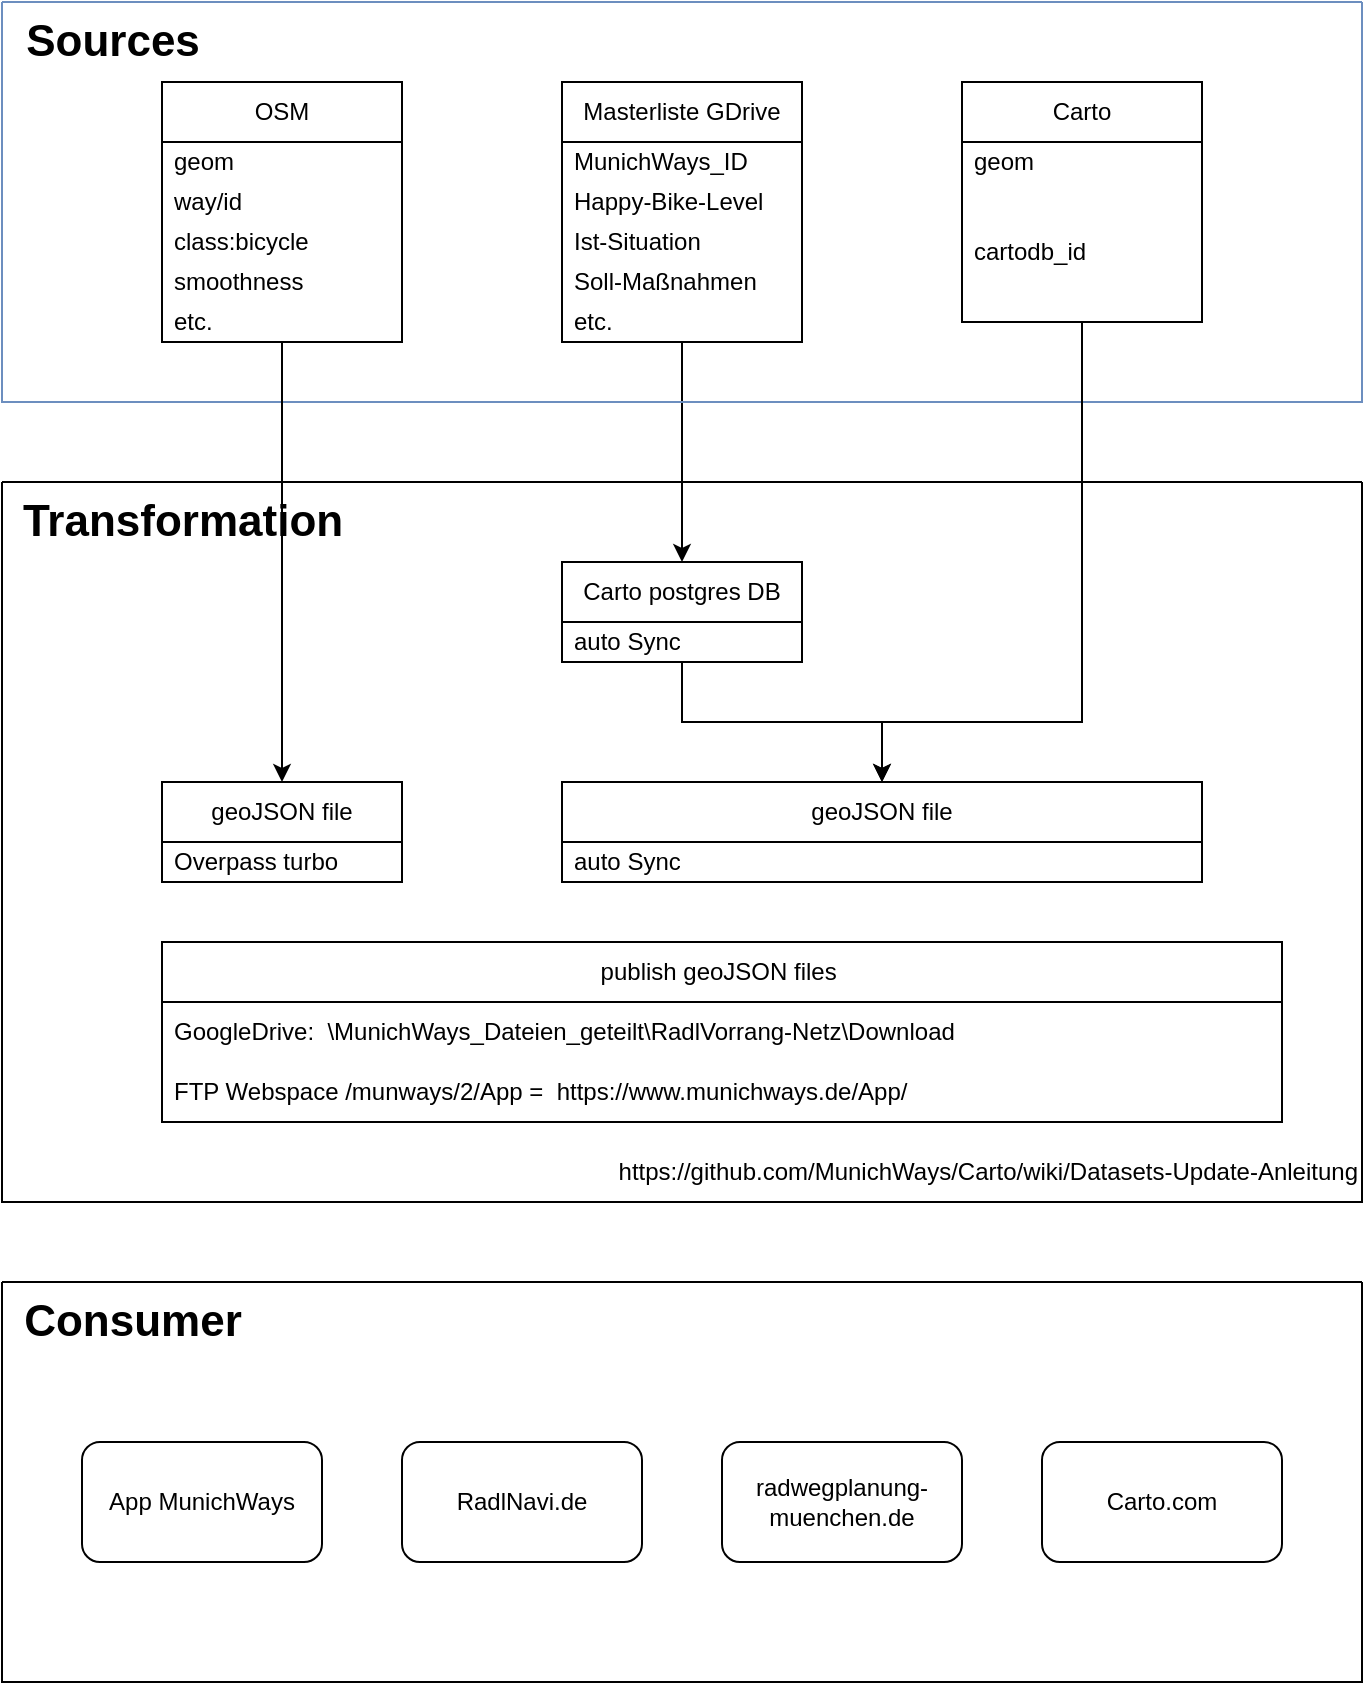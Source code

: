 <mxfile version="22.1.18" type="github">
  <diagram name="Seite-1" id="1gigDWmgY16nIXidn-Pi">
    <mxGraphModel dx="1145" dy="576" grid="1" gridSize="10" guides="1" tooltips="1" connect="1" arrows="1" fold="1" page="1" pageScale="1" pageWidth="827" pageHeight="1169" math="0" shadow="0">
      <root>
        <mxCell id="0" />
        <mxCell id="1" parent="0" />
        <mxCell id="Gjcdm5e2cdCdozhZfkkM-72" value="" style="edgeStyle=orthogonalEdgeStyle;rounded=0;orthogonalLoop=1;jettySize=auto;html=1;" edge="1" parent="1" source="Gjcdm5e2cdCdozhZfkkM-10" target="Gjcdm5e2cdCdozhZfkkM-66">
          <mxGeometry relative="1" as="geometry" />
        </mxCell>
        <mxCell id="Gjcdm5e2cdCdozhZfkkM-10" value="Masterliste GDrive" style="swimlane;fontStyle=0;childLayout=stackLayout;horizontal=1;startSize=30;horizontalStack=0;resizeParent=1;resizeParentMax=0;resizeLast=0;collapsible=1;marginBottom=0;whiteSpace=wrap;html=1;" vertex="1" parent="1">
          <mxGeometry x="320" y="80" width="120" height="130" as="geometry" />
        </mxCell>
        <mxCell id="Gjcdm5e2cdCdozhZfkkM-12" value="MunichWays_ID" style="text;strokeColor=none;fillColor=none;align=left;verticalAlign=middle;spacingLeft=4;spacingRight=4;overflow=hidden;points=[[0,0.5],[1,0.5]];portConstraint=eastwest;rotatable=0;whiteSpace=wrap;html=1;" vertex="1" parent="Gjcdm5e2cdCdozhZfkkM-10">
          <mxGeometry y="30" width="120" height="20" as="geometry" />
        </mxCell>
        <mxCell id="Gjcdm5e2cdCdozhZfkkM-13" value="Happy-Bike-Level" style="text;strokeColor=none;fillColor=none;align=left;verticalAlign=middle;spacingLeft=4;spacingRight=4;overflow=hidden;points=[[0,0.5],[1,0.5]];portConstraint=eastwest;rotatable=0;whiteSpace=wrap;html=1;" vertex="1" parent="Gjcdm5e2cdCdozhZfkkM-10">
          <mxGeometry y="50" width="120" height="20" as="geometry" />
        </mxCell>
        <mxCell id="Gjcdm5e2cdCdozhZfkkM-14" value="Ist-Situation" style="text;strokeColor=none;fillColor=none;align=left;verticalAlign=middle;spacingLeft=4;spacingRight=4;overflow=hidden;points=[[0,0.5],[1,0.5]];portConstraint=eastwest;rotatable=0;whiteSpace=wrap;html=1;" vertex="1" parent="Gjcdm5e2cdCdozhZfkkM-10">
          <mxGeometry y="70" width="120" height="20" as="geometry" />
        </mxCell>
        <mxCell id="Gjcdm5e2cdCdozhZfkkM-15" value="Soll-Maßnahmen" style="text;strokeColor=none;fillColor=none;align=left;verticalAlign=middle;spacingLeft=4;spacingRight=4;overflow=hidden;points=[[0,0.5],[1,0.5]];portConstraint=eastwest;rotatable=0;whiteSpace=wrap;html=1;" vertex="1" parent="Gjcdm5e2cdCdozhZfkkM-10">
          <mxGeometry y="90" width="120" height="20" as="geometry" />
        </mxCell>
        <mxCell id="Gjcdm5e2cdCdozhZfkkM-16" value="etc." style="text;strokeColor=none;fillColor=none;align=left;verticalAlign=middle;spacingLeft=4;spacingRight=4;overflow=hidden;points=[[0,0.5],[1,0.5]];portConstraint=eastwest;rotatable=0;whiteSpace=wrap;html=1;" vertex="1" parent="Gjcdm5e2cdCdozhZfkkM-10">
          <mxGeometry y="110" width="120" height="20" as="geometry" />
        </mxCell>
        <mxCell id="Gjcdm5e2cdCdozhZfkkM-23" value="" style="swimlane;startSize=0;fillColor=#dae8fc;strokeColor=#6c8ebf;fillStyle=auto;" vertex="1" parent="1">
          <mxGeometry x="40" y="40" width="680" height="200" as="geometry" />
        </mxCell>
        <mxCell id="Gjcdm5e2cdCdozhZfkkM-24" value="&lt;b&gt;&lt;font style=&quot;font-size: 22px;&quot;&gt;Sources&lt;/font&gt;&lt;/b&gt;" style="text;html=1;align=center;verticalAlign=middle;resizable=0;points=[];autosize=1;strokeColor=none;fillColor=none;" vertex="1" parent="Gjcdm5e2cdCdozhZfkkM-23">
          <mxGeometry width="110" height="40" as="geometry" />
        </mxCell>
        <mxCell id="Gjcdm5e2cdCdozhZfkkM-17" value="Carto" style="swimlane;fontStyle=0;childLayout=stackLayout;horizontal=1;startSize=30;horizontalStack=0;resizeParent=1;resizeParentMax=0;resizeLast=0;collapsible=1;marginBottom=0;whiteSpace=wrap;html=1;" vertex="1" parent="Gjcdm5e2cdCdozhZfkkM-23">
          <mxGeometry x="480" y="40" width="120" height="120" as="geometry" />
        </mxCell>
        <mxCell id="Gjcdm5e2cdCdozhZfkkM-18" value="geom" style="text;strokeColor=none;fillColor=none;align=left;verticalAlign=middle;spacingLeft=4;spacingRight=4;overflow=hidden;points=[[0,0.5],[1,0.5]];portConstraint=eastwest;rotatable=0;whiteSpace=wrap;html=1;" vertex="1" parent="Gjcdm5e2cdCdozhZfkkM-17">
          <mxGeometry y="30" width="120" height="20" as="geometry" />
        </mxCell>
        <mxCell id="Gjcdm5e2cdCdozhZfkkM-19" value="cartodb_id" style="text;strokeColor=none;fillColor=none;align=left;verticalAlign=middle;spacingLeft=4;spacingRight=4;overflow=hidden;points=[[0,0.5],[1,0.5]];portConstraint=eastwest;rotatable=0;whiteSpace=wrap;html=1;" vertex="1" parent="Gjcdm5e2cdCdozhZfkkM-17">
          <mxGeometry y="50" width="120" height="70" as="geometry" />
        </mxCell>
        <mxCell id="Gjcdm5e2cdCdozhZfkkM-4" value="OSM" style="swimlane;fontStyle=0;childLayout=stackLayout;horizontal=1;startSize=30;horizontalStack=0;resizeParent=1;resizeParentMax=0;resizeLast=0;collapsible=1;marginBottom=0;whiteSpace=wrap;html=1;" vertex="1" parent="Gjcdm5e2cdCdozhZfkkM-23">
          <mxGeometry x="80" y="40" width="120" height="130" as="geometry" />
        </mxCell>
        <mxCell id="Gjcdm5e2cdCdozhZfkkM-5" value="geom" style="text;strokeColor=none;fillColor=none;align=left;verticalAlign=middle;spacingLeft=4;spacingRight=4;overflow=hidden;points=[[0,0.5],[1,0.5]];portConstraint=eastwest;rotatable=0;whiteSpace=wrap;html=1;" vertex="1" parent="Gjcdm5e2cdCdozhZfkkM-4">
          <mxGeometry y="30" width="120" height="20" as="geometry" />
        </mxCell>
        <mxCell id="Gjcdm5e2cdCdozhZfkkM-6" value="way/id" style="text;strokeColor=none;fillColor=none;align=left;verticalAlign=middle;spacingLeft=4;spacingRight=4;overflow=hidden;points=[[0,0.5],[1,0.5]];portConstraint=eastwest;rotatable=0;whiteSpace=wrap;html=1;" vertex="1" parent="Gjcdm5e2cdCdozhZfkkM-4">
          <mxGeometry y="50" width="120" height="20" as="geometry" />
        </mxCell>
        <mxCell id="Gjcdm5e2cdCdozhZfkkM-9" value="class:bicycle" style="text;strokeColor=none;fillColor=none;align=left;verticalAlign=middle;spacingLeft=4;spacingRight=4;overflow=hidden;points=[[0,0.5],[1,0.5]];portConstraint=eastwest;rotatable=0;whiteSpace=wrap;html=1;" vertex="1" parent="Gjcdm5e2cdCdozhZfkkM-4">
          <mxGeometry y="70" width="120" height="20" as="geometry" />
        </mxCell>
        <mxCell id="Gjcdm5e2cdCdozhZfkkM-7" value="smoothness" style="text;strokeColor=none;fillColor=none;align=left;verticalAlign=middle;spacingLeft=4;spacingRight=4;overflow=hidden;points=[[0,0.5],[1,0.5]];portConstraint=eastwest;rotatable=0;whiteSpace=wrap;html=1;" vertex="1" parent="Gjcdm5e2cdCdozhZfkkM-4">
          <mxGeometry y="90" width="120" height="20" as="geometry" />
        </mxCell>
        <mxCell id="Gjcdm5e2cdCdozhZfkkM-8" value="etc." style="text;strokeColor=none;fillColor=none;align=left;verticalAlign=middle;spacingLeft=4;spacingRight=4;overflow=hidden;points=[[0,0.5],[1,0.5]];portConstraint=eastwest;rotatable=0;whiteSpace=wrap;html=1;" vertex="1" parent="Gjcdm5e2cdCdozhZfkkM-4">
          <mxGeometry y="110" width="120" height="20" as="geometry" />
        </mxCell>
        <mxCell id="Gjcdm5e2cdCdozhZfkkM-38" value="" style="swimlane;startSize=0;" vertex="1" parent="1">
          <mxGeometry x="40" y="680" width="680" height="200" as="geometry" />
        </mxCell>
        <mxCell id="Gjcdm5e2cdCdozhZfkkM-39" value="&lt;font style=&quot;font-size: 22px;&quot;&gt;&lt;b&gt;Consumer&lt;/b&gt;&lt;/font&gt;" style="text;html=1;align=center;verticalAlign=middle;resizable=0;points=[];autosize=1;strokeColor=none;fillColor=none;" vertex="1" parent="Gjcdm5e2cdCdozhZfkkM-38">
          <mxGeometry width="130" height="40" as="geometry" />
        </mxCell>
        <mxCell id="Gjcdm5e2cdCdozhZfkkM-44" value="App MunichWays" style="rounded=1;whiteSpace=wrap;html=1;" vertex="1" parent="Gjcdm5e2cdCdozhZfkkM-38">
          <mxGeometry x="40" y="80" width="120" height="60" as="geometry" />
        </mxCell>
        <mxCell id="Gjcdm5e2cdCdozhZfkkM-45" value="RadlNavi.de" style="rounded=1;whiteSpace=wrap;html=1;" vertex="1" parent="Gjcdm5e2cdCdozhZfkkM-38">
          <mxGeometry x="200" y="80" width="120" height="60" as="geometry" />
        </mxCell>
        <mxCell id="Gjcdm5e2cdCdozhZfkkM-46" value="Carto.com" style="rounded=1;whiteSpace=wrap;html=1;" vertex="1" parent="Gjcdm5e2cdCdozhZfkkM-38">
          <mxGeometry x="520" y="80" width="120" height="60" as="geometry" />
        </mxCell>
        <mxCell id="Gjcdm5e2cdCdozhZfkkM-47" value="radwegplanung-muenchen.de" style="rounded=1;whiteSpace=wrap;html=1;" vertex="1" parent="Gjcdm5e2cdCdozhZfkkM-38">
          <mxGeometry x="360" y="80" width="120" height="60" as="geometry" />
        </mxCell>
        <mxCell id="Gjcdm5e2cdCdozhZfkkM-48" value="" style="swimlane;startSize=0;" vertex="1" parent="1">
          <mxGeometry x="40" y="280" width="680" height="360" as="geometry" />
        </mxCell>
        <mxCell id="Gjcdm5e2cdCdozhZfkkM-50" value="&lt;b&gt;&lt;font style=&quot;font-size: 22px;&quot;&gt;Transformation&lt;/font&gt;&lt;/b&gt;" style="text;html=1;align=center;verticalAlign=middle;resizable=0;points=[];autosize=1;strokeColor=none;fillColor=none;" vertex="1" parent="Gjcdm5e2cdCdozhZfkkM-48">
          <mxGeometry width="180" height="40" as="geometry" />
        </mxCell>
        <mxCell id="Gjcdm5e2cdCdozhZfkkM-51" value="geoJSON file" style="swimlane;fontStyle=0;childLayout=stackLayout;horizontal=1;startSize=30;horizontalStack=0;resizeParent=1;resizeParentMax=0;resizeLast=0;collapsible=1;marginBottom=0;whiteSpace=wrap;html=1;" vertex="1" parent="Gjcdm5e2cdCdozhZfkkM-48">
          <mxGeometry x="80" y="150" width="120" height="50" as="geometry" />
        </mxCell>
        <mxCell id="Gjcdm5e2cdCdozhZfkkM-52" value="Overpass turbo" style="text;strokeColor=none;fillColor=none;align=left;verticalAlign=middle;spacingLeft=4;spacingRight=4;overflow=hidden;points=[[0,0.5],[1,0.5]];portConstraint=eastwest;rotatable=0;whiteSpace=wrap;html=1;" vertex="1" parent="Gjcdm5e2cdCdozhZfkkM-51">
          <mxGeometry y="30" width="120" height="20" as="geometry" />
        </mxCell>
        <mxCell id="Gjcdm5e2cdCdozhZfkkM-58" value="https://github.com/MunichWays/Carto/wiki/Datasets-Update-Anleitung" style="text;html=1;strokeColor=none;fillColor=none;align=right;verticalAlign=middle;whiteSpace=wrap;rounded=0;" vertex="1" parent="Gjcdm5e2cdCdozhZfkkM-48">
          <mxGeometry y="330" width="680" height="30" as="geometry" />
        </mxCell>
        <mxCell id="Gjcdm5e2cdCdozhZfkkM-81" value="" style="edgeStyle=orthogonalEdgeStyle;rounded=0;orthogonalLoop=1;jettySize=auto;html=1;" edge="1" parent="Gjcdm5e2cdCdozhZfkkM-48" source="Gjcdm5e2cdCdozhZfkkM-66" target="Gjcdm5e2cdCdozhZfkkM-79">
          <mxGeometry relative="1" as="geometry" />
        </mxCell>
        <mxCell id="Gjcdm5e2cdCdozhZfkkM-66" value="Carto postgres DB" style="swimlane;fontStyle=0;childLayout=stackLayout;horizontal=1;startSize=30;horizontalStack=0;resizeParent=1;resizeParentMax=0;resizeLast=0;collapsible=1;marginBottom=0;whiteSpace=wrap;html=1;" vertex="1" parent="Gjcdm5e2cdCdozhZfkkM-48">
          <mxGeometry x="280" y="40" width="120" height="50" as="geometry" />
        </mxCell>
        <mxCell id="Gjcdm5e2cdCdozhZfkkM-67" value="auto Sync" style="text;strokeColor=none;fillColor=none;align=left;verticalAlign=middle;spacingLeft=4;spacingRight=4;overflow=hidden;points=[[0,0.5],[1,0.5]];portConstraint=eastwest;rotatable=0;whiteSpace=wrap;html=1;" vertex="1" parent="Gjcdm5e2cdCdozhZfkkM-66">
          <mxGeometry y="30" width="120" height="20" as="geometry" />
        </mxCell>
        <mxCell id="Gjcdm5e2cdCdozhZfkkM-75" value="publish geoJSON files&amp;nbsp;" style="swimlane;fontStyle=0;childLayout=stackLayout;horizontal=1;startSize=30;horizontalStack=0;resizeParent=1;resizeParentMax=0;resizeLast=0;collapsible=1;marginBottom=0;whiteSpace=wrap;html=1;" vertex="1" parent="Gjcdm5e2cdCdozhZfkkM-48">
          <mxGeometry x="80" y="230" width="560" height="90" as="geometry" />
        </mxCell>
        <mxCell id="Gjcdm5e2cdCdozhZfkkM-76" value="GoogleDrive:&amp;nbsp; \MunichWays_Dateien_geteilt\RadlVorrang-Netz\Download&amp;nbsp;" style="text;strokeColor=none;fillColor=none;align=left;verticalAlign=middle;spacingLeft=4;spacingRight=4;overflow=hidden;points=[[0,0.5],[1,0.5]];portConstraint=eastwest;rotatable=0;whiteSpace=wrap;html=1;" vertex="1" parent="Gjcdm5e2cdCdozhZfkkM-75">
          <mxGeometry y="30" width="560" height="30" as="geometry" />
        </mxCell>
        <mxCell id="Gjcdm5e2cdCdozhZfkkM-77" value="FTP Webspace /munways/2/App =&amp;nbsp; https://www.munichways.de/App/&amp;nbsp;" style="text;strokeColor=none;fillColor=none;align=left;verticalAlign=middle;spacingLeft=4;spacingRight=4;overflow=hidden;points=[[0,0.5],[1,0.5]];portConstraint=eastwest;rotatable=0;whiteSpace=wrap;html=1;" vertex="1" parent="Gjcdm5e2cdCdozhZfkkM-75">
          <mxGeometry y="60" width="560" height="30" as="geometry" />
        </mxCell>
        <mxCell id="Gjcdm5e2cdCdozhZfkkM-79" value="geoJSON file" style="swimlane;fontStyle=0;childLayout=stackLayout;horizontal=1;startSize=30;horizontalStack=0;resizeParent=1;resizeParentMax=0;resizeLast=0;collapsible=1;marginBottom=0;whiteSpace=wrap;html=1;" vertex="1" parent="Gjcdm5e2cdCdozhZfkkM-48">
          <mxGeometry x="280" y="150" width="320" height="50" as="geometry" />
        </mxCell>
        <mxCell id="Gjcdm5e2cdCdozhZfkkM-80" value="auto Sync" style="text;strokeColor=none;fillColor=none;align=left;verticalAlign=middle;spacingLeft=4;spacingRight=4;overflow=hidden;points=[[0,0.5],[1,0.5]];portConstraint=eastwest;rotatable=0;whiteSpace=wrap;html=1;" vertex="1" parent="Gjcdm5e2cdCdozhZfkkM-79">
          <mxGeometry y="30" width="320" height="20" as="geometry" />
        </mxCell>
        <mxCell id="Gjcdm5e2cdCdozhZfkkM-49" style="edgeStyle=orthogonalEdgeStyle;rounded=0;orthogonalLoop=1;jettySize=auto;html=1;exitX=0.5;exitY=1;exitDx=0;exitDy=0;" edge="1" parent="1" source="Gjcdm5e2cdCdozhZfkkM-23" target="Gjcdm5e2cdCdozhZfkkM-23">
          <mxGeometry relative="1" as="geometry" />
        </mxCell>
        <mxCell id="Gjcdm5e2cdCdozhZfkkM-57" value="" style="edgeStyle=orthogonalEdgeStyle;rounded=0;orthogonalLoop=1;jettySize=auto;html=1;" edge="1" parent="1" source="Gjcdm5e2cdCdozhZfkkM-4" target="Gjcdm5e2cdCdozhZfkkM-51">
          <mxGeometry relative="1" as="geometry" />
        </mxCell>
        <mxCell id="Gjcdm5e2cdCdozhZfkkM-82" style="edgeStyle=orthogonalEdgeStyle;rounded=0;orthogonalLoop=1;jettySize=auto;html=1;entryX=0.5;entryY=0;entryDx=0;entryDy=0;" edge="1" parent="1" source="Gjcdm5e2cdCdozhZfkkM-17" target="Gjcdm5e2cdCdozhZfkkM-79">
          <mxGeometry relative="1" as="geometry">
            <Array as="points">
              <mxPoint x="580" y="400" />
              <mxPoint x="480" y="400" />
            </Array>
          </mxGeometry>
        </mxCell>
      </root>
    </mxGraphModel>
  </diagram>
</mxfile>
